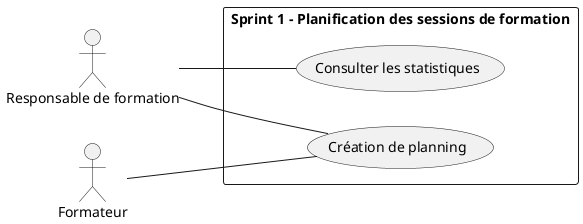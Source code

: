 @startuml
left to right direction

actor "Responsable de formation" as Admin
actor "Formateur" as Formateur

' Sprint 1
rectangle "Sprint 1 - Planification des sessions de formation" {

    usecase "Consulter les statistiques" as UC1
    usecase "Création de planning" as UC2

}



Admin -- UC1
Admin -- UC2


Formateur -- UC2





@enduml
